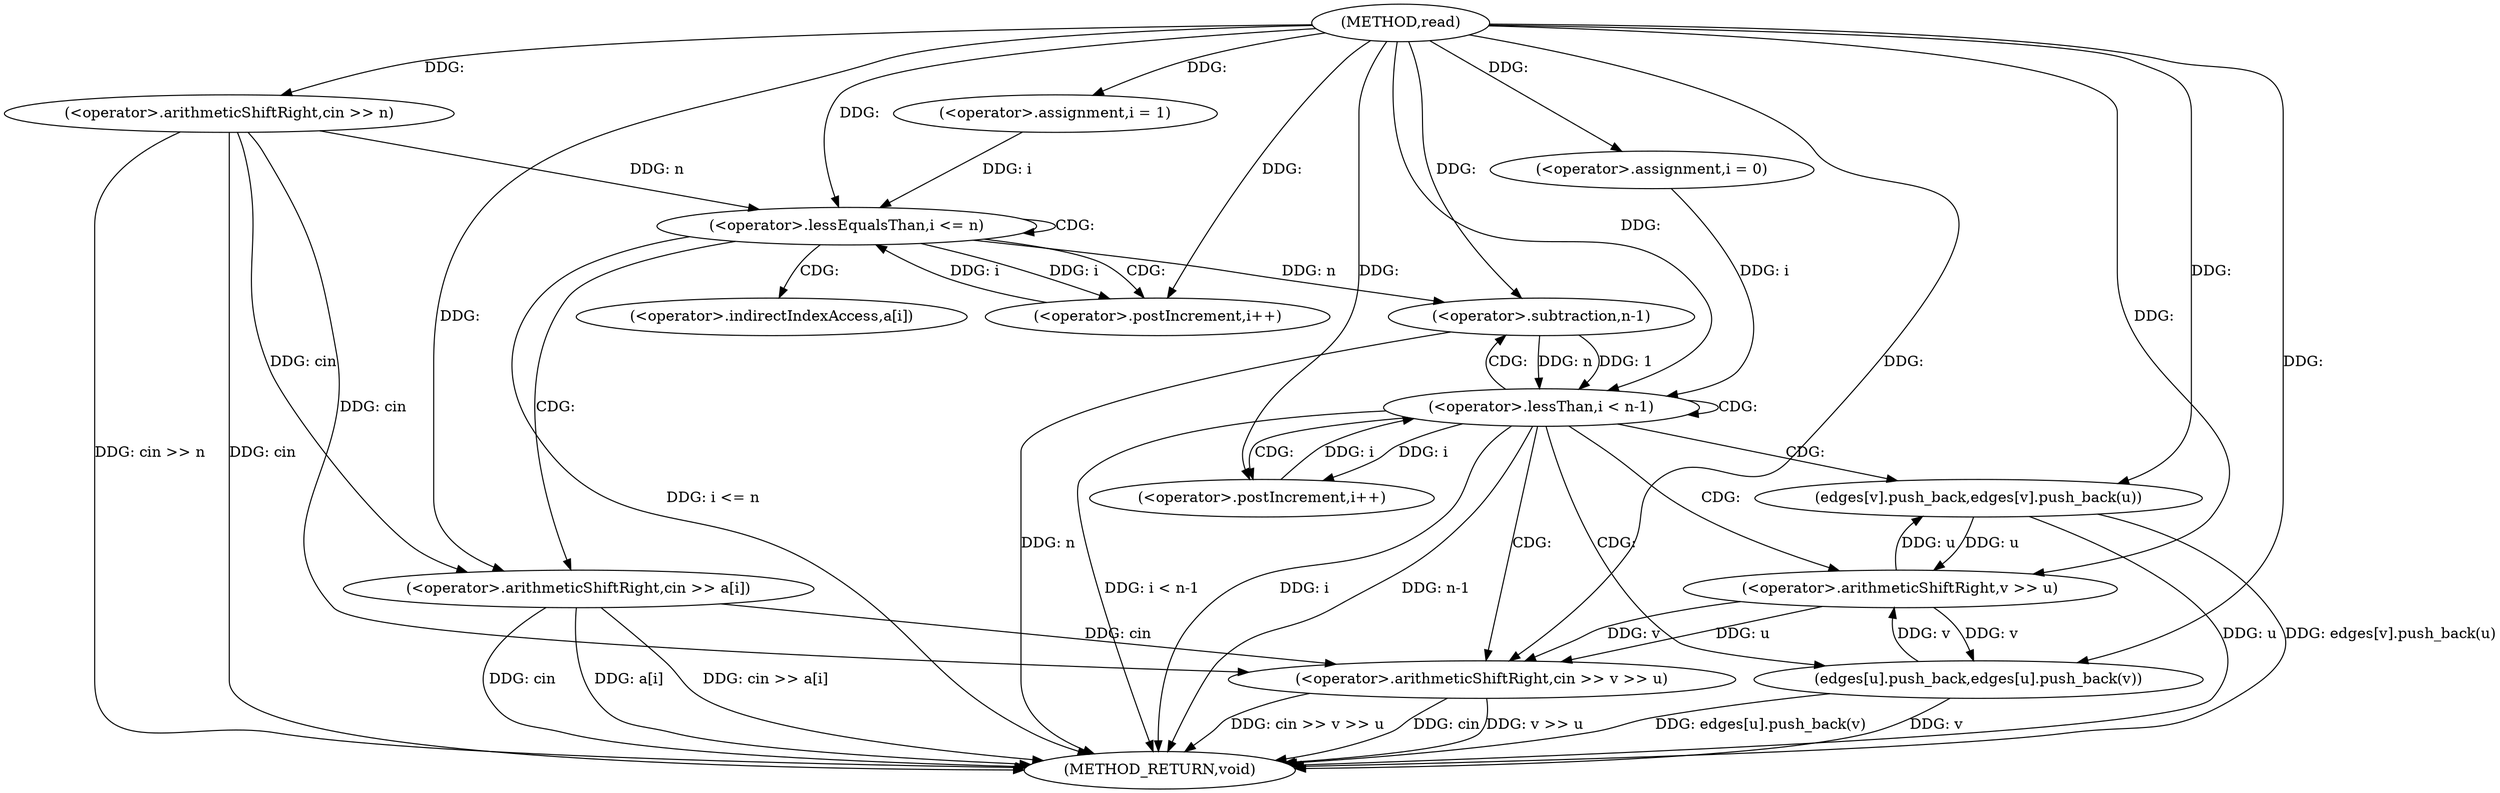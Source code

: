 digraph "read" {  
"1000105" [label = "(METHOD,read)" ]
"1000150" [label = "(METHOD_RETURN,void)" ]
"1000107" [label = "(<operator>.arithmeticShiftRight,cin >> n)" ]
"1000112" [label = "(<operator>.assignment,i = 1)" ]
"1000115" [label = "(<operator>.lessEqualsThan,i <= n)" ]
"1000118" [label = "(<operator>.postIncrement,i++)" ]
"1000128" [label = "(<operator>.assignment,i = 0)" ]
"1000131" [label = "(<operator>.lessThan,i < n-1)" ]
"1000136" [label = "(<operator>.postIncrement,i++)" ]
"1000121" [label = "(<operator>.arithmeticShiftRight,cin >> a[i])" ]
"1000141" [label = "(<operator>.arithmeticShiftRight,cin >> v >> u)" ]
"1000146" [label = "(edges[v].push_back,edges[v].push_back(u))" ]
"1000148" [label = "(edges[u].push_back,edges[u].push_back(v))" ]
"1000133" [label = "(<operator>.subtraction,n-1)" ]
"1000143" [label = "(<operator>.arithmeticShiftRight,v >> u)" ]
"1000123" [label = "(<operator>.indirectIndexAccess,a[i])" ]
  "1000107" -> "1000150"  [ label = "DDG: cin"] 
  "1000107" -> "1000150"  [ label = "DDG: cin >> n"] 
  "1000115" -> "1000150"  [ label = "DDG: i <= n"] 
  "1000131" -> "1000150"  [ label = "DDG: i"] 
  "1000133" -> "1000150"  [ label = "DDG: n"] 
  "1000131" -> "1000150"  [ label = "DDG: n-1"] 
  "1000131" -> "1000150"  [ label = "DDG: i < n-1"] 
  "1000141" -> "1000150"  [ label = "DDG: cin"] 
  "1000141" -> "1000150"  [ label = "DDG: v >> u"] 
  "1000141" -> "1000150"  [ label = "DDG: cin >> v >> u"] 
  "1000146" -> "1000150"  [ label = "DDG: u"] 
  "1000146" -> "1000150"  [ label = "DDG: edges[v].push_back(u)"] 
  "1000148" -> "1000150"  [ label = "DDG: v"] 
  "1000148" -> "1000150"  [ label = "DDG: edges[u].push_back(v)"] 
  "1000121" -> "1000150"  [ label = "DDG: cin"] 
  "1000121" -> "1000150"  [ label = "DDG: a[i]"] 
  "1000121" -> "1000150"  [ label = "DDG: cin >> a[i]"] 
  "1000105" -> "1000107"  [ label = "DDG: "] 
  "1000105" -> "1000112"  [ label = "DDG: "] 
  "1000105" -> "1000128"  [ label = "DDG: "] 
  "1000112" -> "1000115"  [ label = "DDG: i"] 
  "1000118" -> "1000115"  [ label = "DDG: i"] 
  "1000105" -> "1000115"  [ label = "DDG: "] 
  "1000107" -> "1000115"  [ label = "DDG: n"] 
  "1000115" -> "1000118"  [ label = "DDG: i"] 
  "1000105" -> "1000118"  [ label = "DDG: "] 
  "1000128" -> "1000131"  [ label = "DDG: i"] 
  "1000136" -> "1000131"  [ label = "DDG: i"] 
  "1000105" -> "1000131"  [ label = "DDG: "] 
  "1000133" -> "1000131"  [ label = "DDG: 1"] 
  "1000133" -> "1000131"  [ label = "DDG: n"] 
  "1000131" -> "1000136"  [ label = "DDG: i"] 
  "1000105" -> "1000136"  [ label = "DDG: "] 
  "1000107" -> "1000121"  [ label = "DDG: cin"] 
  "1000105" -> "1000121"  [ label = "DDG: "] 
  "1000115" -> "1000133"  [ label = "DDG: n"] 
  "1000105" -> "1000133"  [ label = "DDG: "] 
  "1000107" -> "1000141"  [ label = "DDG: cin"] 
  "1000121" -> "1000141"  [ label = "DDG: cin"] 
  "1000105" -> "1000141"  [ label = "DDG: "] 
  "1000143" -> "1000141"  [ label = "DDG: u"] 
  "1000143" -> "1000141"  [ label = "DDG: v"] 
  "1000143" -> "1000146"  [ label = "DDG: u"] 
  "1000105" -> "1000146"  [ label = "DDG: "] 
  "1000143" -> "1000148"  [ label = "DDG: v"] 
  "1000105" -> "1000148"  [ label = "DDG: "] 
  "1000148" -> "1000143"  [ label = "DDG: v"] 
  "1000105" -> "1000143"  [ label = "DDG: "] 
  "1000146" -> "1000143"  [ label = "DDG: u"] 
  "1000115" -> "1000121"  [ label = "CDG: "] 
  "1000115" -> "1000123"  [ label = "CDG: "] 
  "1000115" -> "1000115"  [ label = "CDG: "] 
  "1000115" -> "1000118"  [ label = "CDG: "] 
  "1000131" -> "1000131"  [ label = "CDG: "] 
  "1000131" -> "1000143"  [ label = "CDG: "] 
  "1000131" -> "1000141"  [ label = "CDG: "] 
  "1000131" -> "1000148"  [ label = "CDG: "] 
  "1000131" -> "1000133"  [ label = "CDG: "] 
  "1000131" -> "1000146"  [ label = "CDG: "] 
  "1000131" -> "1000136"  [ label = "CDG: "] 
}
